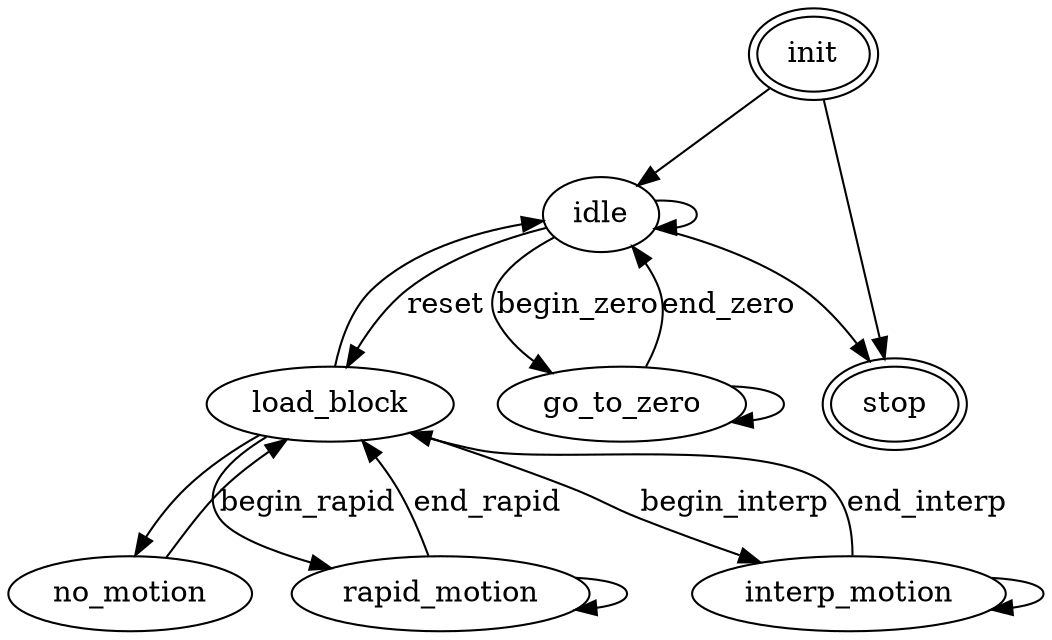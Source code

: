 #    ____       ____ _   _  ____ 
#   / ___|     / ___| \ | |/ ___|
#  | |   _____| |   |  \| | |    
#  | |__|_____| |___| |\  | |___ 
#   \____|     \____|_| \_|\____|                              
# Finite state machine description for C-CNC
# Generate the code with the following command, run from the project root:
# gv_fsm src/fsm.dot -o src/fsm -p C-CNC -d "Finite state machine for C-CNC" -x ccnc -k stop -l
digraph "C-CNC" {
  # List of states
  # Mark pure sink and pure source states with double border (purely cosmetic)
  init [peripheries=2]
  idle
  load_block
  no_motion
  rapid_motion
  interp_motion
  stop [peripheries=2]
  go_to_zero

  # List of transitions
  # Add a label if you want a transition function
  init -> idle
  init -> stop
  idle -> idle
  idle -> load_block [label="reset"]
  load_block -> no_motion
  no_motion -> load_block
  load_block -> rapid_motion [label="begin_rapid"]
  rapid_motion -> rapid_motion
  rapid_motion -> load_block [label="end_rapid"]
  load_block -> interp_motion [label="begin_interp"]
  interp_motion -> interp_motion
  interp_motion -> load_block [label="end_interp"]
  load_block -> idle
  idle -> stop
  idle -> go_to_zero [label="begin_zero"]
  go_to_zero -> go_to_zero
  go_to_zero -> idle [label="end_zero"]
}